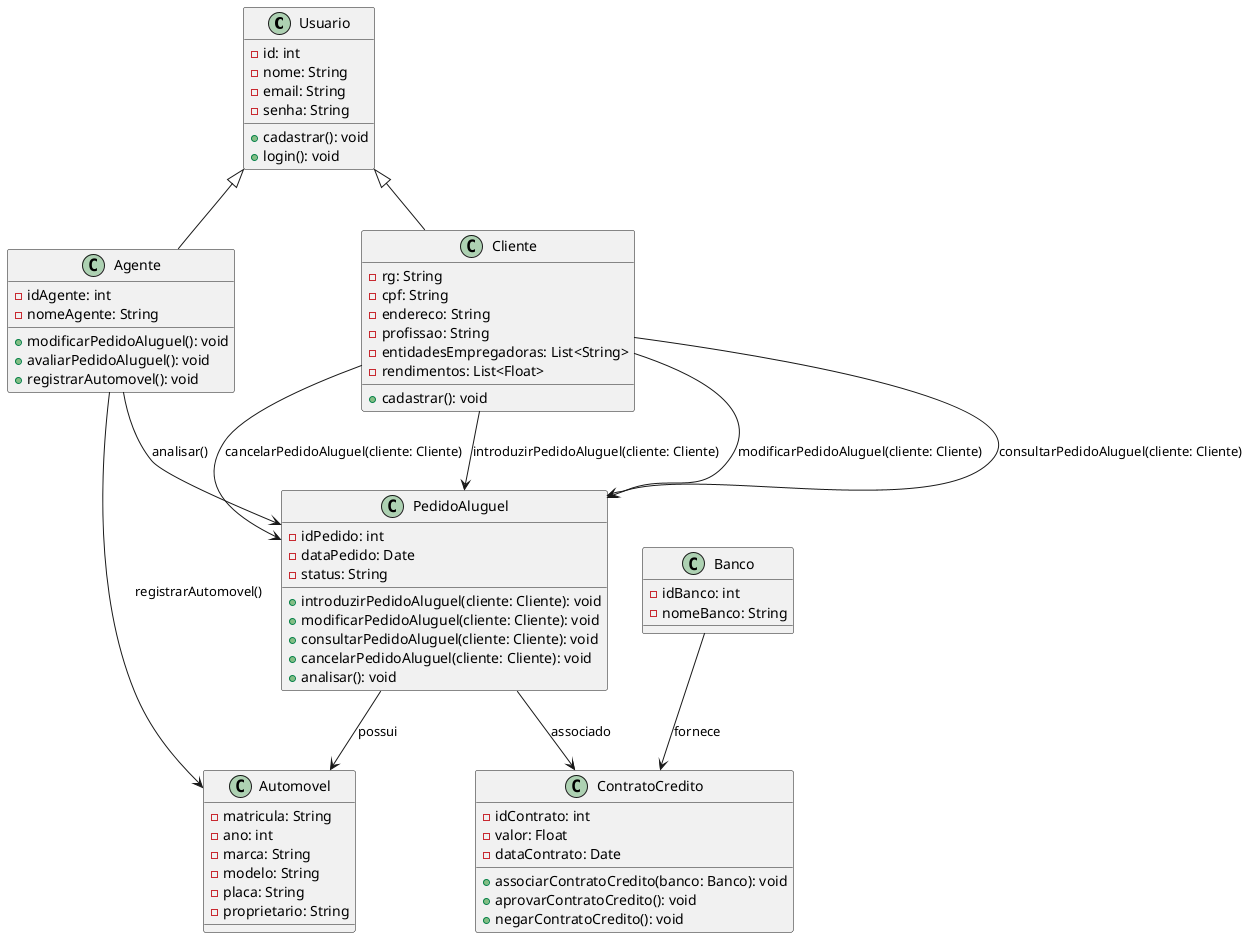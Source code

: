 @startuml

' Define classes
class Usuario {
  -id: int
  -nome: String
  -email: String
  -senha: String
  +cadastrar(): void
  +login(): void
}

class Cliente {
  -rg: String
  -cpf: String
  -endereco: String
  -profissao: String
  -entidadesEmpregadoras: List<String>
  -rendimentos: List<Float>

  +cadastrar(): void
}

class Agente {
  -idAgente: int
  -nomeAgente: String
  +modificarPedidoAluguel(): void
  +avaliarPedidoAluguel(): void
  +registrarAutomovel(): void
}

class Banco {
  -idBanco: int
  -nomeBanco: String
}

class PedidoAluguel {
  -idPedido: int
  -dataPedido: Date
  -status: String
  +introduzirPedidoAluguel(cliente: Cliente): void
  +modificarPedidoAluguel(cliente: Cliente): void
  +consultarPedidoAluguel(cliente: Cliente): void
  +cancelarPedidoAluguel(cliente: Cliente): void
  +analisar(): void
}

class Automovel {
  -matricula: String
  -ano: int
  -marca: String
  -modelo: String
  -placa: String
  -proprietario: String
}

class ContratoCredito {
  -idContrato: int
  -valor: Float
  -dataContrato: Date
  +associarContratoCredito(banco: Banco): void
  +aprovarContratoCredito(): void
  +negarContratoCredito(): void
}

Usuario <|-- Cliente
Usuario <|-- Agente
Agente --> PedidoAluguel : analisar()
Cliente --> PedidoAluguel : introduzirPedidoAluguel(cliente: Cliente)
Cliente --> PedidoAluguel : modificarPedidoAluguel(cliente: Cliente)
Cliente --> PedidoAluguel : consultarPedidoAluguel(cliente: Cliente)
Cliente --> PedidoAluguel : cancelarPedidoAluguel(cliente: Cliente)
Agente --> Automovel : registrarAutomovel()
Banco --> ContratoCredito : fornece
PedidoAluguel --> Automovel : possui
PedidoAluguel --> ContratoCredito : associado

@enduml
